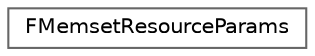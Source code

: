 digraph "Graphical Class Hierarchy"
{
 // INTERACTIVE_SVG=YES
 // LATEX_PDF_SIZE
  bgcolor="transparent";
  edge [fontname=Helvetica,fontsize=10,labelfontname=Helvetica,labelfontsize=10];
  node [fontname=Helvetica,fontsize=10,shape=box,height=0.2,width=0.4];
  rankdir="LR";
  Node0 [id="Node000000",label="FMemsetResourceParams",height=0.2,width=0.4,color="grey40", fillcolor="white", style="filled",URL="$d2/de4/structFMemsetResourceParams.html",tooltip=" "];
}
